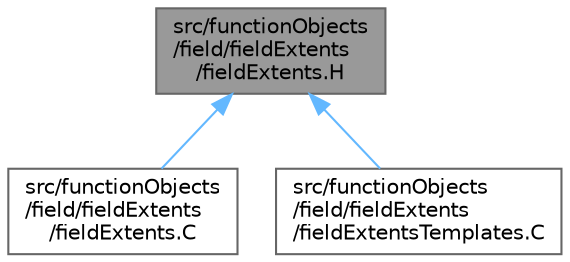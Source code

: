 digraph "src/functionObjects/field/fieldExtents/fieldExtents.H"
{
 // LATEX_PDF_SIZE
  bgcolor="transparent";
  edge [fontname=Helvetica,fontsize=10,labelfontname=Helvetica,labelfontsize=10];
  node [fontname=Helvetica,fontsize=10,shape=box,height=0.2,width=0.4];
  Node1 [id="Node000001",label="src/functionObjects\l/field/fieldExtents\l/fieldExtents.H",height=0.2,width=0.4,color="gray40", fillcolor="grey60", style="filled", fontcolor="black",tooltip=" "];
  Node1 -> Node2 [id="edge1_Node000001_Node000002",dir="back",color="steelblue1",style="solid",tooltip=" "];
  Node2 [id="Node000002",label="src/functionObjects\l/field/fieldExtents\l/fieldExtents.C",height=0.2,width=0.4,color="grey40", fillcolor="white", style="filled",URL="$fieldExtents_8C.html",tooltip=" "];
  Node1 -> Node3 [id="edge2_Node000001_Node000003",dir="back",color="steelblue1",style="solid",tooltip=" "];
  Node3 [id="Node000003",label="src/functionObjects\l/field/fieldExtents\l/fieldExtentsTemplates.C",height=0.2,width=0.4,color="grey40", fillcolor="white", style="filled",URL="$fieldExtentsTemplates_8C.html",tooltip=" "];
}
